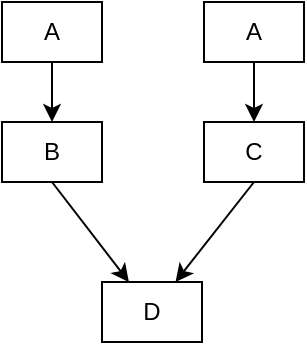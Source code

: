 <mxfile>
    <diagram id="e5OlF0yaXis7H73Ir1GG" name="Page-1">
        <mxGraphModel dx="502" dy="383" grid="1" gridSize="10" guides="1" tooltips="1" connect="1" arrows="1" fold="1" page="1" pageScale="1" pageWidth="850" pageHeight="1100" math="0" shadow="0">
            <root>
                <mxCell id="0"/>
                <mxCell id="1" parent="0"/>
                <mxCell id="10" style="edgeStyle=none;html=1;exitX=0.5;exitY=1;exitDx=0;exitDy=0;entryX=0.5;entryY=0;entryDx=0;entryDy=0;" edge="1" parent="1" source="3" target="5">
                    <mxGeometry relative="1" as="geometry"/>
                </mxCell>
                <mxCell id="3" value="A" style="rounded=0;whiteSpace=wrap;html=1;" vertex="1" parent="1">
                    <mxGeometry x="160" y="190" width="50" height="30" as="geometry"/>
                </mxCell>
                <mxCell id="11" style="edgeStyle=none;html=1;exitX=0.5;exitY=1;exitDx=0;exitDy=0;entryX=0.5;entryY=0;entryDx=0;entryDy=0;" edge="1" parent="1" source="4" target="6">
                    <mxGeometry relative="1" as="geometry"/>
                </mxCell>
                <mxCell id="4" value="A" style="rounded=0;whiteSpace=wrap;html=1;" vertex="1" parent="1">
                    <mxGeometry x="261" y="190" width="50" height="30" as="geometry"/>
                </mxCell>
                <mxCell id="12" style="edgeStyle=none;html=1;exitX=0.5;exitY=1;exitDx=0;exitDy=0;" edge="1" parent="1" source="5" target="7">
                    <mxGeometry relative="1" as="geometry"/>
                </mxCell>
                <mxCell id="5" value="B" style="rounded=0;whiteSpace=wrap;html=1;" vertex="1" parent="1">
                    <mxGeometry x="160" y="250" width="50" height="30" as="geometry"/>
                </mxCell>
                <mxCell id="13" style="edgeStyle=none;html=1;exitX=0.5;exitY=1;exitDx=0;exitDy=0;" edge="1" parent="1" source="6" target="7">
                    <mxGeometry relative="1" as="geometry"/>
                </mxCell>
                <mxCell id="6" value="C" style="rounded=0;whiteSpace=wrap;html=1;" vertex="1" parent="1">
                    <mxGeometry x="261" y="250" width="50" height="30" as="geometry"/>
                </mxCell>
                <mxCell id="7" value="D" style="rounded=0;whiteSpace=wrap;html=1;" vertex="1" parent="1">
                    <mxGeometry x="210" y="330" width="50" height="30" as="geometry"/>
                </mxCell>
            </root>
        </mxGraphModel>
    </diagram>
</mxfile>